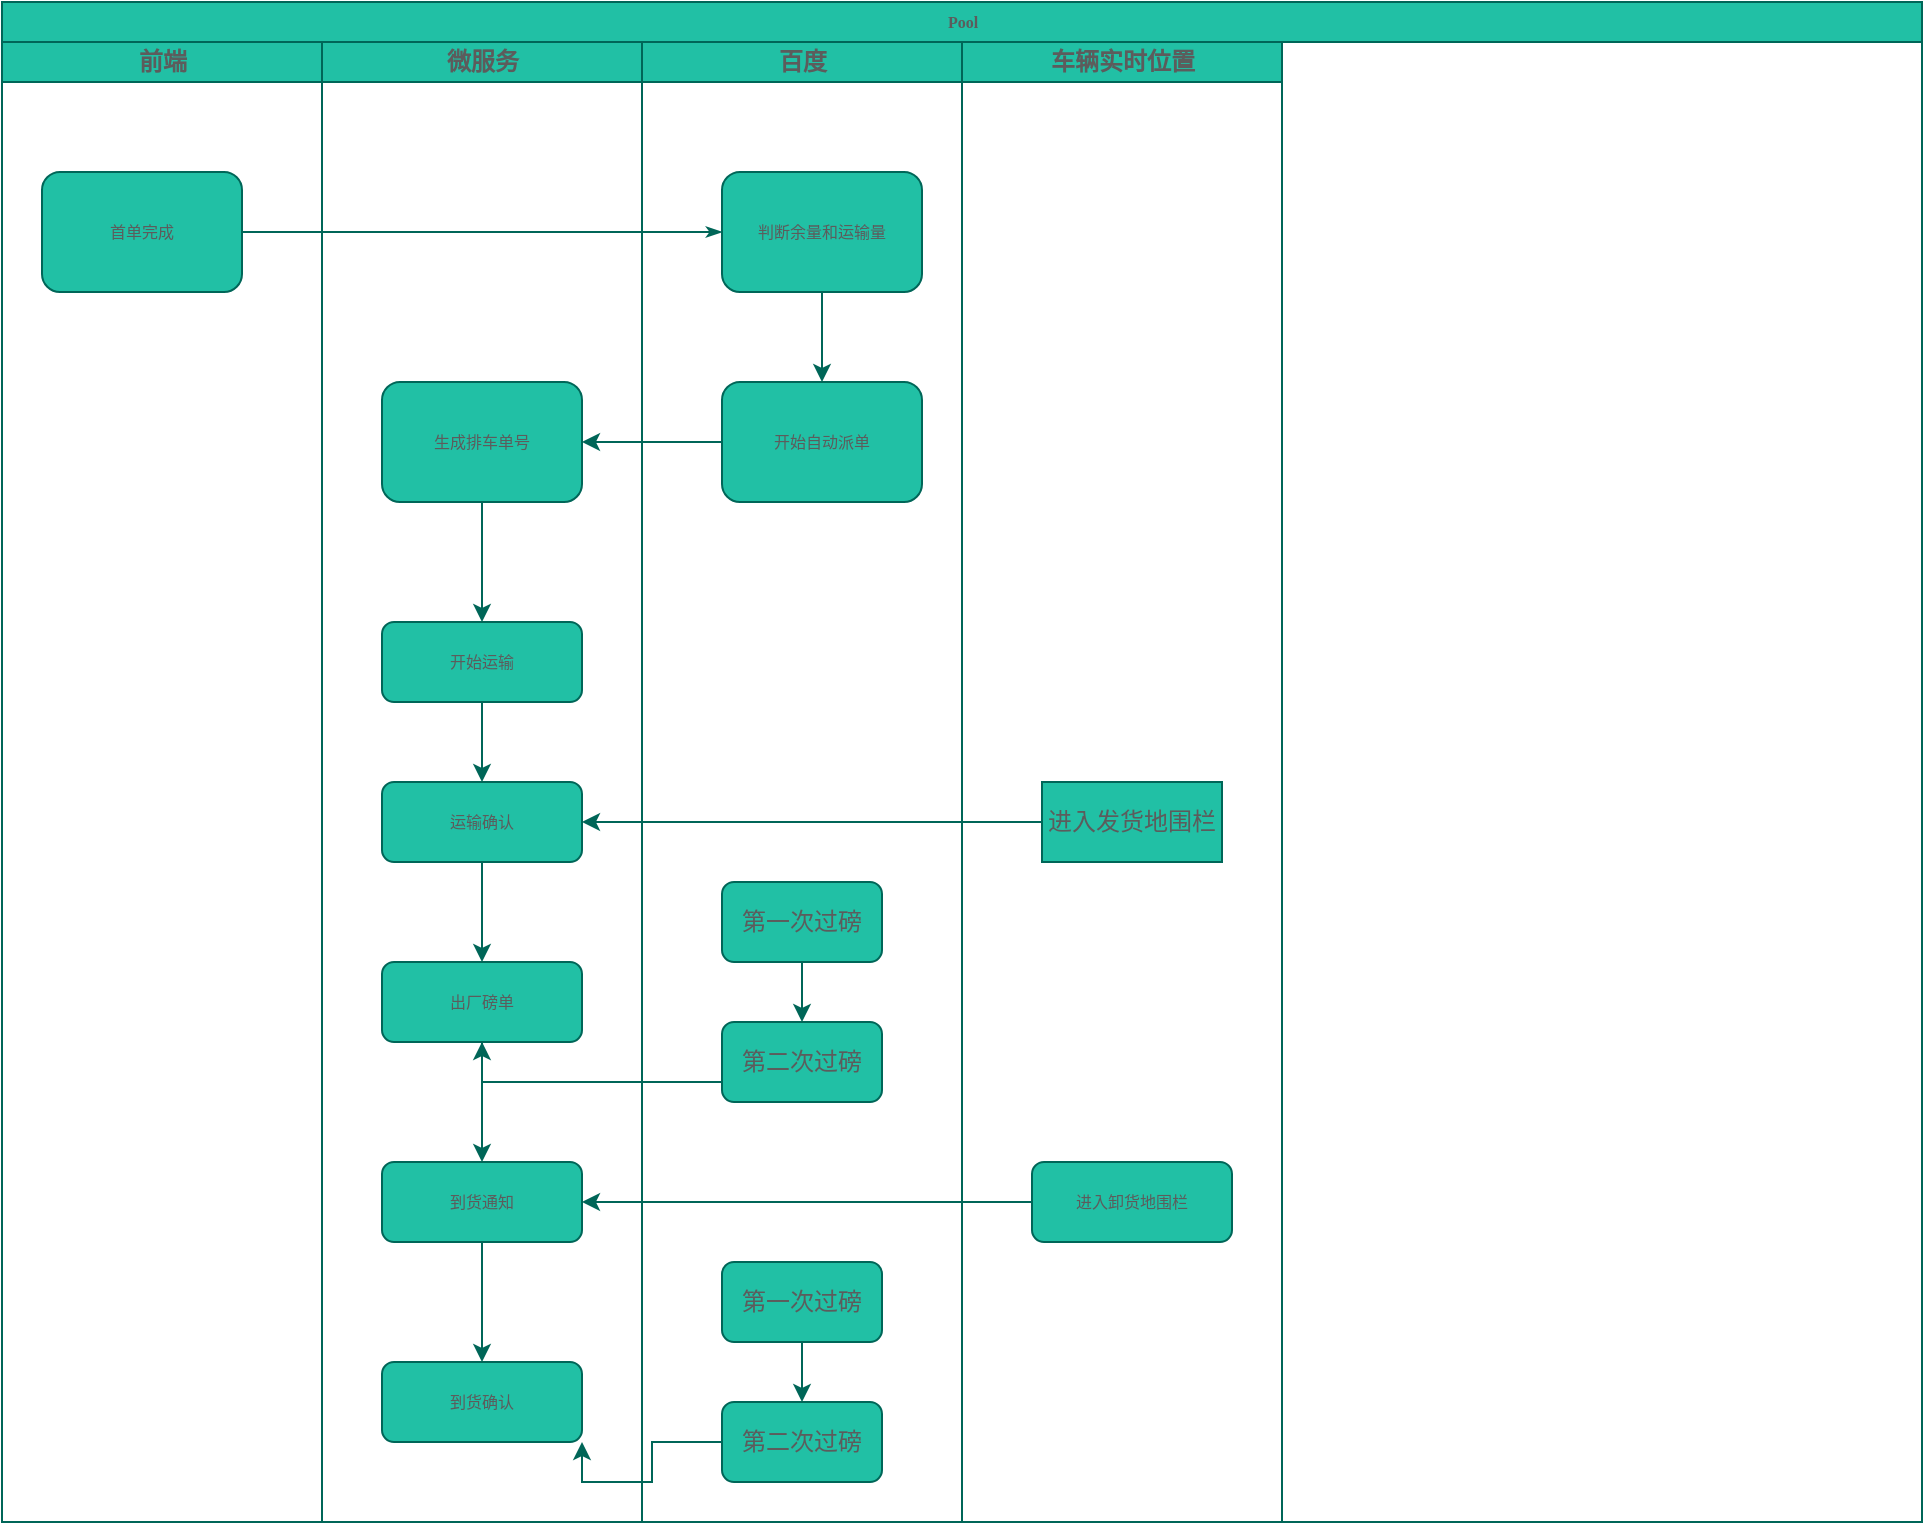 <mxfile version="21.1.4" type="github">
  <diagram name="Page-1" id="74e2e168-ea6b-b213-b513-2b3c1d86103e">
    <mxGraphModel dx="2074" dy="1134" grid="1" gridSize="10" guides="1" tooltips="1" connect="1" arrows="1" fold="1" page="1" pageScale="1" pageWidth="1100" pageHeight="850" background="none" math="0" shadow="0">
      <root>
        <mxCell id="0" />
        <mxCell id="1" parent="0" />
        <mxCell id="77e6c97f196da883-1" value="Pool" style="swimlane;html=1;childLayout=stackLayout;startSize=20;rounded=0;shadow=0;labelBackgroundColor=none;strokeWidth=1;fontFamily=Verdana;fontSize=8;align=center;fillColor=#21C0A5;fontColor=#5C5C5C;strokeColor=#006658;" parent="1" vertex="1">
          <mxGeometry x="70" y="40" width="960" height="760" as="geometry" />
        </mxCell>
        <mxCell id="77e6c97f196da883-2" value="前端" style="swimlane;html=1;startSize=20;fillColor=#21C0A5;fontColor=#5C5C5C;strokeColor=#006658;labelBackgroundColor=none;" parent="77e6c97f196da883-1" vertex="1">
          <mxGeometry y="20" width="160" height="740" as="geometry" />
        </mxCell>
        <mxCell id="77e6c97f196da883-8" value="首单完成" style="rounded=1;whiteSpace=wrap;html=1;shadow=0;labelBackgroundColor=none;strokeWidth=1;fontFamily=Verdana;fontSize=8;align=center;fillColor=#21C0A5;strokeColor=#006658;fontColor=#5C5C5C;" parent="77e6c97f196da883-2" vertex="1">
          <mxGeometry x="20" y="65" width="100" height="60" as="geometry" />
        </mxCell>
        <mxCell id="77e6c97f196da883-26" style="edgeStyle=orthogonalEdgeStyle;rounded=1;html=1;labelBackgroundColor=none;startArrow=none;startFill=0;startSize=5;endArrow=classicThin;endFill=1;endSize=5;jettySize=auto;orthogonalLoop=1;strokeWidth=1;fontFamily=Verdana;fontSize=8;entryX=0;entryY=0.5;entryDx=0;entryDy=0;strokeColor=#006658;fontColor=default;" parent="77e6c97f196da883-1" source="77e6c97f196da883-8" target="4tRq5iD_RLKed55LPY2R-1" edge="1">
          <mxGeometry relative="1" as="geometry">
            <mxPoint x="190" y="115" as="targetPoint" />
          </mxGeometry>
        </mxCell>
        <mxCell id="77e6c97f196da883-3" value="微服务" style="swimlane;html=1;startSize=20;fillColor=#21C0A5;fontColor=#5C5C5C;strokeColor=#006658;labelBackgroundColor=none;" parent="77e6c97f196da883-1" vertex="1">
          <mxGeometry x="160" y="20" width="160" height="740" as="geometry" />
        </mxCell>
        <mxCell id="4tRq5iD_RLKed55LPY2R-7" value="" style="edgeStyle=orthogonalEdgeStyle;rounded=0;orthogonalLoop=1;jettySize=auto;html=1;labelBackgroundColor=none;strokeColor=#006658;fontColor=default;" edge="1" parent="77e6c97f196da883-3" source="77e6c97f196da883-9" target="4tRq5iD_RLKed55LPY2R-6">
          <mxGeometry relative="1" as="geometry" />
        </mxCell>
        <mxCell id="77e6c97f196da883-9" value="生成排车单号" style="rounded=1;whiteSpace=wrap;html=1;shadow=0;labelBackgroundColor=none;strokeWidth=1;fontFamily=Verdana;fontSize=8;align=center;fillColor=#21C0A5;strokeColor=#006658;fontColor=#5C5C5C;" parent="77e6c97f196da883-3" vertex="1">
          <mxGeometry x="30" y="170" width="100" height="60" as="geometry" />
        </mxCell>
        <mxCell id="4tRq5iD_RLKed55LPY2R-17" value="" style="edgeStyle=orthogonalEdgeStyle;rounded=0;orthogonalLoop=1;jettySize=auto;html=1;labelBackgroundColor=none;strokeColor=#006658;fontColor=default;" edge="1" parent="77e6c97f196da883-3" source="4tRq5iD_RLKed55LPY2R-6" target="4tRq5iD_RLKed55LPY2R-16">
          <mxGeometry relative="1" as="geometry" />
        </mxCell>
        <mxCell id="4tRq5iD_RLKed55LPY2R-6" value="开始运输" style="whiteSpace=wrap;html=1;fontSize=8;fontFamily=Verdana;rounded=1;shadow=0;labelBackgroundColor=none;strokeWidth=1;fillColor=#21C0A5;strokeColor=#006658;fontColor=#5C5C5C;" vertex="1" parent="77e6c97f196da883-3">
          <mxGeometry x="30" y="290" width="100" height="40" as="geometry" />
        </mxCell>
        <mxCell id="4tRq5iD_RLKed55LPY2R-19" value="" style="edgeStyle=orthogonalEdgeStyle;rounded=0;orthogonalLoop=1;jettySize=auto;html=1;labelBackgroundColor=none;strokeColor=#006658;fontColor=default;" edge="1" parent="77e6c97f196da883-3" source="4tRq5iD_RLKed55LPY2R-16" target="4tRq5iD_RLKed55LPY2R-18">
          <mxGeometry relative="1" as="geometry" />
        </mxCell>
        <mxCell id="4tRq5iD_RLKed55LPY2R-16" value="运输确认" style="whiteSpace=wrap;html=1;fontSize=8;fontFamily=Verdana;rounded=1;shadow=0;labelBackgroundColor=none;strokeWidth=1;fillColor=#21C0A5;strokeColor=#006658;fontColor=#5C5C5C;" vertex="1" parent="77e6c97f196da883-3">
          <mxGeometry x="30" y="370" width="100" height="40" as="geometry" />
        </mxCell>
        <mxCell id="4tRq5iD_RLKed55LPY2R-21" value="" style="edgeStyle=orthogonalEdgeStyle;rounded=0;orthogonalLoop=1;jettySize=auto;html=1;labelBackgroundColor=none;strokeColor=#006658;fontColor=default;" edge="1" parent="77e6c97f196da883-3" source="4tRq5iD_RLKed55LPY2R-18" target="4tRq5iD_RLKed55LPY2R-20">
          <mxGeometry relative="1" as="geometry" />
        </mxCell>
        <mxCell id="4tRq5iD_RLKed55LPY2R-18" value="出厂磅单" style="whiteSpace=wrap;html=1;fontSize=8;fontFamily=Verdana;rounded=1;shadow=0;labelBackgroundColor=none;strokeWidth=1;fillColor=#21C0A5;strokeColor=#006658;fontColor=#5C5C5C;" vertex="1" parent="77e6c97f196da883-3">
          <mxGeometry x="30" y="460" width="100" height="40" as="geometry" />
        </mxCell>
        <mxCell id="4tRq5iD_RLKed55LPY2R-23" value="" style="edgeStyle=orthogonalEdgeStyle;rounded=0;orthogonalLoop=1;jettySize=auto;html=1;labelBackgroundColor=none;strokeColor=#006658;fontColor=default;" edge="1" parent="77e6c97f196da883-3" source="4tRq5iD_RLKed55LPY2R-20" target="4tRq5iD_RLKed55LPY2R-22">
          <mxGeometry relative="1" as="geometry" />
        </mxCell>
        <mxCell id="4tRq5iD_RLKed55LPY2R-20" value="到货通知" style="whiteSpace=wrap;html=1;fontSize=8;fontFamily=Verdana;rounded=1;shadow=0;labelBackgroundColor=none;strokeWidth=1;fillColor=#21C0A5;strokeColor=#006658;fontColor=#5C5C5C;" vertex="1" parent="77e6c97f196da883-3">
          <mxGeometry x="30" y="560" width="100" height="40" as="geometry" />
        </mxCell>
        <mxCell id="4tRq5iD_RLKed55LPY2R-22" value="到货确认" style="whiteSpace=wrap;html=1;fontSize=8;fontFamily=Verdana;rounded=1;shadow=0;labelBackgroundColor=none;strokeWidth=1;fillColor=#21C0A5;strokeColor=#006658;fontColor=#5C5C5C;" vertex="1" parent="77e6c97f196da883-3">
          <mxGeometry x="30" y="660" width="100" height="40" as="geometry" />
        </mxCell>
        <mxCell id="77e6c97f196da883-4" value="百度" style="swimlane;html=1;startSize=20;fillColor=#21C0A5;fontColor=#5C5C5C;strokeColor=#006658;labelBackgroundColor=none;" parent="77e6c97f196da883-1" vertex="1">
          <mxGeometry x="320" y="20" width="160" height="740" as="geometry" />
        </mxCell>
        <mxCell id="4tRq5iD_RLKed55LPY2R-4" value="" style="edgeStyle=orthogonalEdgeStyle;rounded=0;orthogonalLoop=1;jettySize=auto;html=1;labelBackgroundColor=none;strokeColor=#006658;fontColor=default;" edge="1" parent="77e6c97f196da883-4" source="4tRq5iD_RLKed55LPY2R-1" target="4tRq5iD_RLKed55LPY2R-3">
          <mxGeometry relative="1" as="geometry" />
        </mxCell>
        <mxCell id="4tRq5iD_RLKed55LPY2R-1" value="判断余量和运输量" style="rounded=1;whiteSpace=wrap;html=1;shadow=0;labelBackgroundColor=none;strokeWidth=1;fontFamily=Verdana;fontSize=8;align=center;fillColor=#21C0A5;strokeColor=#006658;fontColor=#5C5C5C;" vertex="1" parent="77e6c97f196da883-4">
          <mxGeometry x="40" y="65" width="100" height="60" as="geometry" />
        </mxCell>
        <mxCell id="4tRq5iD_RLKed55LPY2R-3" value="开始自动派单" style="rounded=1;whiteSpace=wrap;html=1;shadow=0;labelBackgroundColor=none;strokeWidth=1;fontFamily=Verdana;fontSize=8;align=center;fillColor=#21C0A5;strokeColor=#006658;fontColor=#5C5C5C;" vertex="1" parent="77e6c97f196da883-4">
          <mxGeometry x="40" y="170" width="100" height="60" as="geometry" />
        </mxCell>
        <mxCell id="4tRq5iD_RLKed55LPY2R-69" value="" style="edgeStyle=orthogonalEdgeStyle;rounded=0;orthogonalLoop=1;jettySize=auto;html=1;labelBackgroundColor=none;strokeColor=#006658;fontColor=default;" edge="1" parent="77e6c97f196da883-4" source="4tRq5iD_RLKed55LPY2R-40" target="4tRq5iD_RLKed55LPY2R-68">
          <mxGeometry relative="1" as="geometry" />
        </mxCell>
        <mxCell id="4tRq5iD_RLKed55LPY2R-40" value="第一次过磅" style="rounded=1;whiteSpace=wrap;html=1;labelBackgroundColor=none;fillColor=#21C0A5;strokeColor=#006658;fontColor=#5C5C5C;" vertex="1" parent="77e6c97f196da883-4">
          <mxGeometry x="40" y="420" width="80" height="40" as="geometry" />
        </mxCell>
        <mxCell id="4tRq5iD_RLKed55LPY2R-68" value="第二次过磅" style="rounded=1;whiteSpace=wrap;html=1;labelBackgroundColor=none;fillColor=#21C0A5;strokeColor=#006658;fontColor=#5C5C5C;" vertex="1" parent="77e6c97f196da883-4">
          <mxGeometry x="40" y="490" width="80" height="40" as="geometry" />
        </mxCell>
        <mxCell id="4tRq5iD_RLKed55LPY2R-72" value="第一次过磅" style="rounded=1;whiteSpace=wrap;html=1;labelBackgroundColor=none;fillColor=#21C0A5;strokeColor=#006658;fontColor=#5C5C5C;" vertex="1" parent="77e6c97f196da883-4">
          <mxGeometry x="40" y="610" width="80" height="40" as="geometry" />
        </mxCell>
        <mxCell id="4tRq5iD_RLKed55LPY2R-73" value="第二次过磅" style="rounded=1;whiteSpace=wrap;html=1;labelBackgroundColor=none;fillColor=#21C0A5;strokeColor=#006658;fontColor=#5C5C5C;" vertex="1" parent="77e6c97f196da883-4">
          <mxGeometry x="40" y="680" width="80" height="40" as="geometry" />
        </mxCell>
        <mxCell id="4tRq5iD_RLKed55LPY2R-71" value="" style="edgeStyle=orthogonalEdgeStyle;rounded=0;orthogonalLoop=1;jettySize=auto;html=1;labelBackgroundColor=none;strokeColor=#006658;fontColor=default;" edge="1" parent="77e6c97f196da883-4" source="4tRq5iD_RLKed55LPY2R-72" target="4tRq5iD_RLKed55LPY2R-73">
          <mxGeometry relative="1" as="geometry" />
        </mxCell>
        <mxCell id="4tRq5iD_RLKed55LPY2R-5" value="" style="edgeStyle=orthogonalEdgeStyle;rounded=0;orthogonalLoop=1;jettySize=auto;html=1;labelBackgroundColor=none;strokeColor=#006658;fontColor=default;" edge="1" parent="77e6c97f196da883-1" source="4tRq5iD_RLKed55LPY2R-3" target="77e6c97f196da883-9">
          <mxGeometry relative="1" as="geometry" />
        </mxCell>
        <mxCell id="4tRq5iD_RLKed55LPY2R-25" style="edgeStyle=orthogonalEdgeStyle;rounded=0;orthogonalLoop=1;jettySize=auto;html=1;entryX=1;entryY=0.5;entryDx=0;entryDy=0;labelBackgroundColor=none;strokeColor=#006658;fontColor=default;" edge="1" parent="77e6c97f196da883-1" source="4tRq5iD_RLKed55LPY2R-24" target="4tRq5iD_RLKed55LPY2R-16">
          <mxGeometry relative="1" as="geometry" />
        </mxCell>
        <mxCell id="77e6c97f196da883-6" value="车辆实时位置" style="swimlane;html=1;startSize=20;fillColor=#21C0A5;fontColor=#5C5C5C;strokeColor=#006658;labelBackgroundColor=none;" parent="77e6c97f196da883-1" vertex="1">
          <mxGeometry x="480" y="20" width="160" height="740" as="geometry" />
        </mxCell>
        <mxCell id="4tRq5iD_RLKed55LPY2R-24" value="进入发货地围栏" style="rounded=0;whiteSpace=wrap;html=1;labelBackgroundColor=none;fillColor=#21C0A5;strokeColor=#006658;fontColor=#5C5C5C;" vertex="1" parent="77e6c97f196da883-6">
          <mxGeometry x="40" y="370" width="90" height="40" as="geometry" />
        </mxCell>
        <mxCell id="4tRq5iD_RLKed55LPY2R-38" value="进入卸货地围栏" style="whiteSpace=wrap;html=1;fontSize=8;fontFamily=Verdana;rounded=1;shadow=0;labelBackgroundColor=none;strokeWidth=1;fillColor=#21C0A5;strokeColor=#006658;fontColor=#5C5C5C;" vertex="1" parent="77e6c97f196da883-6">
          <mxGeometry x="35" y="560" width="100" height="40" as="geometry" />
        </mxCell>
        <mxCell id="4tRq5iD_RLKed55LPY2R-39" style="edgeStyle=orthogonalEdgeStyle;rounded=0;orthogonalLoop=1;jettySize=auto;html=1;entryX=1;entryY=0.5;entryDx=0;entryDy=0;labelBackgroundColor=none;strokeColor=#006658;fontColor=default;" edge="1" parent="77e6c97f196da883-1" source="4tRq5iD_RLKed55LPY2R-38" target="4tRq5iD_RLKed55LPY2R-20">
          <mxGeometry relative="1" as="geometry" />
        </mxCell>
        <mxCell id="4tRq5iD_RLKed55LPY2R-70" style="edgeStyle=orthogonalEdgeStyle;rounded=0;orthogonalLoop=1;jettySize=auto;html=1;entryX=0.5;entryY=1;entryDx=0;entryDy=0;labelBackgroundColor=none;strokeColor=#006658;fontColor=default;" edge="1" parent="77e6c97f196da883-1" source="4tRq5iD_RLKed55LPY2R-68" target="4tRq5iD_RLKed55LPY2R-18">
          <mxGeometry relative="1" as="geometry">
            <Array as="points">
              <mxPoint x="240" y="540" />
            </Array>
          </mxGeometry>
        </mxCell>
        <mxCell id="4tRq5iD_RLKed55LPY2R-74" style="edgeStyle=orthogonalEdgeStyle;rounded=0;orthogonalLoop=1;jettySize=auto;html=1;entryX=1;entryY=1;entryDx=0;entryDy=0;labelBackgroundColor=none;strokeColor=#006658;fontColor=default;" edge="1" parent="77e6c97f196da883-1" source="4tRq5iD_RLKed55LPY2R-73" target="4tRq5iD_RLKed55LPY2R-22">
          <mxGeometry relative="1" as="geometry" />
        </mxCell>
      </root>
    </mxGraphModel>
  </diagram>
</mxfile>
